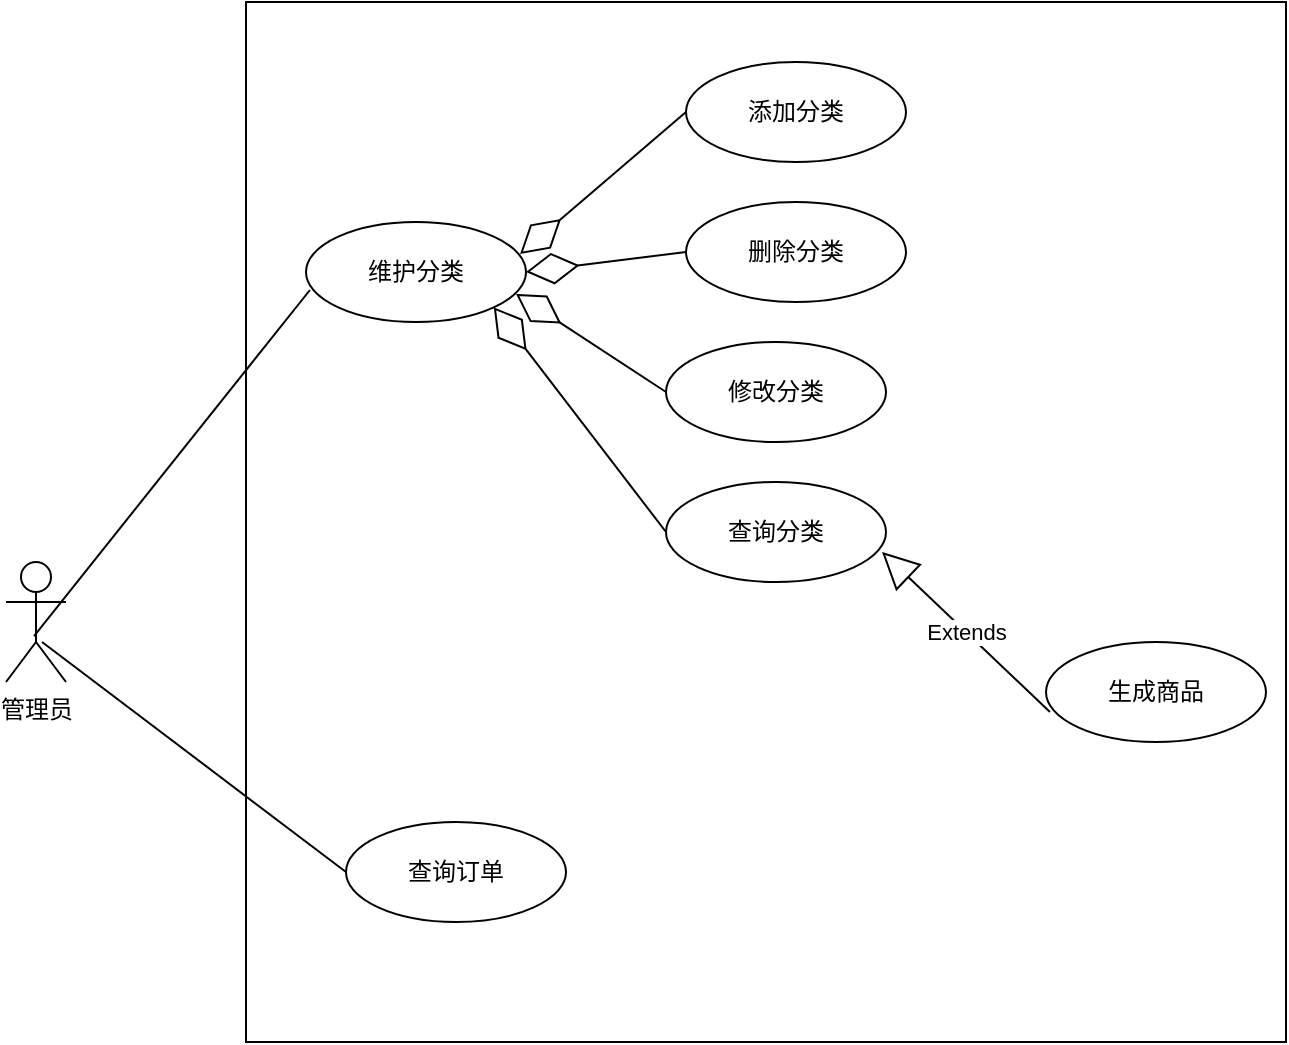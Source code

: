 <mxfile version="13.2.4" type="github"><diagram id="Xqzne9uyBNTKYWSY97IK" name="Page-1"><mxGraphModel dx="868" dy="450" grid="1" gridSize="10" guides="1" tooltips="1" connect="1" arrows="1" fold="1" page="1" pageScale="1" pageWidth="827" pageHeight="1169" math="0" shadow="0"><root><mxCell id="0"/><mxCell id="1" parent="0"/><mxCell id="yyten7nVPQu9u-o2GXmR-1" value="" style="whiteSpace=wrap;html=1;aspect=fixed;fillColor=none;" parent="1" vertex="1"><mxGeometry x="280" y="90" width="520" height="520" as="geometry"/></mxCell><mxCell id="yyten7nVPQu9u-o2GXmR-2" value="管理员" style="shape=umlActor;verticalLabelPosition=bottom;labelBackgroundColor=#ffffff;verticalAlign=top;html=1;" parent="1" vertex="1"><mxGeometry x="160" y="370" width="30" height="60" as="geometry"/></mxCell><mxCell id="yyten7nVPQu9u-o2GXmR-3" value="维护分类" style="ellipse;whiteSpace=wrap;html=1;fillColor=none;" parent="1" vertex="1"><mxGeometry x="310" y="200" width="110" height="50" as="geometry"/></mxCell><mxCell id="yyten7nVPQu9u-o2GXmR-9" value="添加分类" style="ellipse;whiteSpace=wrap;html=1;fillColor=none;" parent="1" vertex="1"><mxGeometry x="500" y="120" width="110" height="50" as="geometry"/></mxCell><mxCell id="yyten7nVPQu9u-o2GXmR-11" value="" style="endArrow=none;html=1;exitX=0.467;exitY=0.617;exitDx=0;exitDy=0;exitPerimeter=0;entryX=0.018;entryY=0.68;entryDx=0;entryDy=0;entryPerimeter=0;" parent="1" source="yyten7nVPQu9u-o2GXmR-2" target="yyten7nVPQu9u-o2GXmR-3" edge="1"><mxGeometry width="50" height="50" relative="1" as="geometry"><mxPoint x="190" y="180" as="sourcePoint"/><mxPoint x="240" y="130" as="targetPoint"/></mxGeometry></mxCell><mxCell id="yyten7nVPQu9u-o2GXmR-12" value="" style="endArrow=diamondThin;endFill=0;endSize=24;html=1;exitX=0;exitY=0.5;exitDx=0;exitDy=0;entryX=0.973;entryY=0.32;entryDx=0;entryDy=0;entryPerimeter=0;" parent="1" source="yyten7nVPQu9u-o2GXmR-9" target="yyten7nVPQu9u-o2GXmR-3" edge="1"><mxGeometry width="160" relative="1" as="geometry"><mxPoint x="400" y="150" as="sourcePoint"/><mxPoint x="560" y="150" as="targetPoint"/></mxGeometry></mxCell><mxCell id="yyten7nVPQu9u-o2GXmR-13" value="删除分类" style="ellipse;whiteSpace=wrap;html=1;fillColor=none;" parent="1" vertex="1"><mxGeometry x="500" y="190" width="110" height="50" as="geometry"/></mxCell><mxCell id="yyten7nVPQu9u-o2GXmR-14" value="" style="endArrow=diamondThin;endFill=0;endSize=24;html=1;exitX=0;exitY=0.5;exitDx=0;exitDy=0;entryX=1;entryY=0.5;entryDx=0;entryDy=0;" parent="1" source="yyten7nVPQu9u-o2GXmR-13" target="yyten7nVPQu9u-o2GXmR-3" edge="1"><mxGeometry width="160" relative="1" as="geometry"><mxPoint x="270" y="230" as="sourcePoint"/><mxPoint x="420" y="150" as="targetPoint"/></mxGeometry></mxCell><mxCell id="yyten7nVPQu9u-o2GXmR-15" value="修改分类" style="ellipse;whiteSpace=wrap;html=1;fillColor=none;" parent="1" vertex="1"><mxGeometry x="490" y="260" width="110" height="50" as="geometry"/></mxCell><mxCell id="yyten7nVPQu9u-o2GXmR-16" value="" style="endArrow=diamondThin;endFill=0;endSize=24;html=1;exitX=0;exitY=0.5;exitDx=0;exitDy=0;entryX=0.955;entryY=0.72;entryDx=0;entryDy=0;entryPerimeter=0;" parent="1" source="yyten7nVPQu9u-o2GXmR-15" target="yyten7nVPQu9u-o2GXmR-3" edge="1"><mxGeometry width="160" relative="1" as="geometry"><mxPoint x="300" y="230" as="sourcePoint"/><mxPoint x="420" y="160" as="targetPoint"/></mxGeometry></mxCell><mxCell id="yyten7nVPQu9u-o2GXmR-19" value="查询分类" style="ellipse;whiteSpace=wrap;html=1;fillColor=none;" parent="1" vertex="1"><mxGeometry x="490" y="330" width="110" height="50" as="geometry"/></mxCell><mxCell id="yyten7nVPQu9u-o2GXmR-20" value="" style="endArrow=diamondThin;endFill=0;endSize=24;html=1;exitX=0;exitY=0.5;exitDx=0;exitDy=0;entryX=1;entryY=1;entryDx=0;entryDy=0;" parent="1" source="yyten7nVPQu9u-o2GXmR-19" target="yyten7nVPQu9u-o2GXmR-3" edge="1"><mxGeometry width="160" relative="1" as="geometry"><mxPoint x="310" y="330" as="sourcePoint"/><mxPoint x="390" y="250" as="targetPoint"/></mxGeometry></mxCell><mxCell id="yyten7nVPQu9u-o2GXmR-21" value="生成商品" style="ellipse;whiteSpace=wrap;html=1;fillColor=none;" parent="1" vertex="1"><mxGeometry x="680" y="410" width="110" height="50" as="geometry"/></mxCell><mxCell id="yyten7nVPQu9u-o2GXmR-22" value="Extends" style="endArrow=block;endSize=16;endFill=0;html=1;entryX=0.982;entryY=0.7;entryDx=0;entryDy=0;entryPerimeter=0;exitX=0.018;exitY=0.7;exitDx=0;exitDy=0;exitPerimeter=0;" parent="1" source="yyten7nVPQu9u-o2GXmR-21" target="yyten7nVPQu9u-o2GXmR-19" edge="1"><mxGeometry width="160" relative="1" as="geometry"><mxPoint x="570" y="440" as="sourcePoint"/><mxPoint x="730" y="440" as="targetPoint"/></mxGeometry></mxCell><mxCell id="yyten7nVPQu9u-o2GXmR-24" value="查询订单" style="ellipse;whiteSpace=wrap;html=1;fillColor=none;" parent="1" vertex="1"><mxGeometry x="330" y="500" width="110" height="50" as="geometry"/></mxCell><mxCell id="yyten7nVPQu9u-o2GXmR-25" value="" style="endArrow=none;html=1;entryX=0;entryY=0.5;entryDx=0;entryDy=0;" parent="1" target="yyten7nVPQu9u-o2GXmR-24" edge="1"><mxGeometry width="50" height="50" relative="1" as="geometry"><mxPoint x="178" y="410" as="sourcePoint"/><mxPoint x="280" y="410" as="targetPoint"/></mxGeometry></mxCell></root></mxGraphModel></diagram></mxfile>